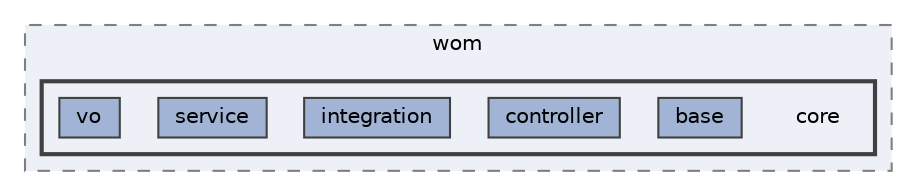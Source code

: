 digraph "repository/wom-core/src/main/java/com/sterlite/cal/wom/core"
{
 // LATEX_PDF_SIZE
  bgcolor="transparent";
  edge [fontname=Helvetica,fontsize=10,labelfontname=Helvetica,labelfontsize=10];
  node [fontname=Helvetica,fontsize=10,shape=box,height=0.2,width=0.4];
  compound=true
  subgraph clusterdir_bd49aaed65ee611ad63be05af6c69d5e {
    graph [ bgcolor="#edf0f7", pencolor="grey50", label="wom", fontname=Helvetica,fontsize=10 style="filled,dashed", URL="dir_bd49aaed65ee611ad63be05af6c69d5e.html",tooltip=""]
  subgraph clusterdir_f3087650734ef04fcba97d017ec41c9a {
    graph [ bgcolor="#edf0f7", pencolor="grey25", label="", fontname=Helvetica,fontsize=10 style="filled,bold", URL="dir_f3087650734ef04fcba97d017ec41c9a.html",tooltip=""]
    dir_f3087650734ef04fcba97d017ec41c9a [shape=plaintext, label="core"];
  dir_fcd8a5d60926a1fa5aec5dacf2987a6f [label="base", fillcolor="#a2b4d6", color="grey25", style="filled", URL="dir_fcd8a5d60926a1fa5aec5dacf2987a6f.html",tooltip=""];
  dir_f63e107f21baa7c3c4f409d4a4d882db [label="controller", fillcolor="#a2b4d6", color="grey25", style="filled", URL="dir_f63e107f21baa7c3c4f409d4a4d882db.html",tooltip=""];
  dir_2c9b65236c561d726fd1a20a1bb76c2d [label="integration", fillcolor="#a2b4d6", color="grey25", style="filled", URL="dir_2c9b65236c561d726fd1a20a1bb76c2d.html",tooltip=""];
  dir_bba21f7b8527ff3cdb53365206df3220 [label="service", fillcolor="#a2b4d6", color="grey25", style="filled", URL="dir_bba21f7b8527ff3cdb53365206df3220.html",tooltip=""];
  dir_f8a9d2377cf7894201dccc6b312ee08c [label="vo", fillcolor="#a2b4d6", color="grey25", style="filled", URL="dir_f8a9d2377cf7894201dccc6b312ee08c.html",tooltip=""];
  }
  }
}
